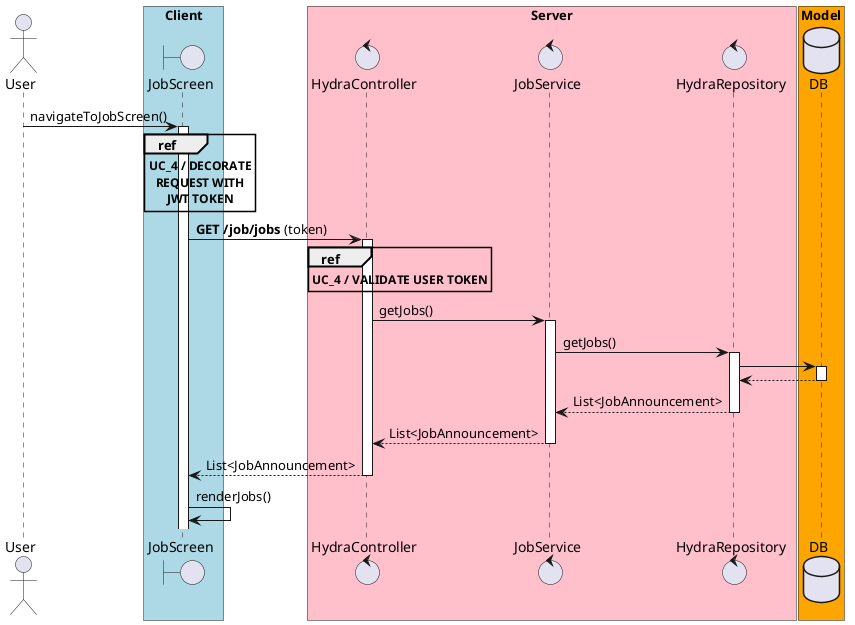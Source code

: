 @startuml
actor User
boundary JobScreen
control HydraController
control JobService
control HydraRepository

database DB

box "Client" #LightBlue
   participant JobScreen
end box

box "Server" #Pink
   control HydraController
    control JobService
    control HydraRepository
end box

box "Model" #Orange
   participant DB
end box

User -> JobScreen : navigateToJobScreen()
activate JobScreen
ref over JobScreen : **UC_4 / DECORATE**\n**REQUEST WITH**\n**JWT TOKEN**
JobScreen -> HydraController : **GET /job/jobs** (token)
ref over HydraController : **UC_4 / VALIDATE USER TOKEN**

activate HydraController
HydraController -> JobService : getJobs()
activate JobService
JobService -> HydraRepository : getJobs()
activate HydraRepository
HydraRepository -> DB
activate DB
DB --> HydraRepository 
deactivate DB
HydraRepository --> JobService : List<JobAnnouncement>
deactivate HydraRepository
JobService --> HydraController : List<JobAnnouncement>
deactivate JobService
HydraController --> JobScreen : List<JobAnnouncement>
deactivate HydraController
JobScreen -> JobScreen : renderJobs()


@enduml